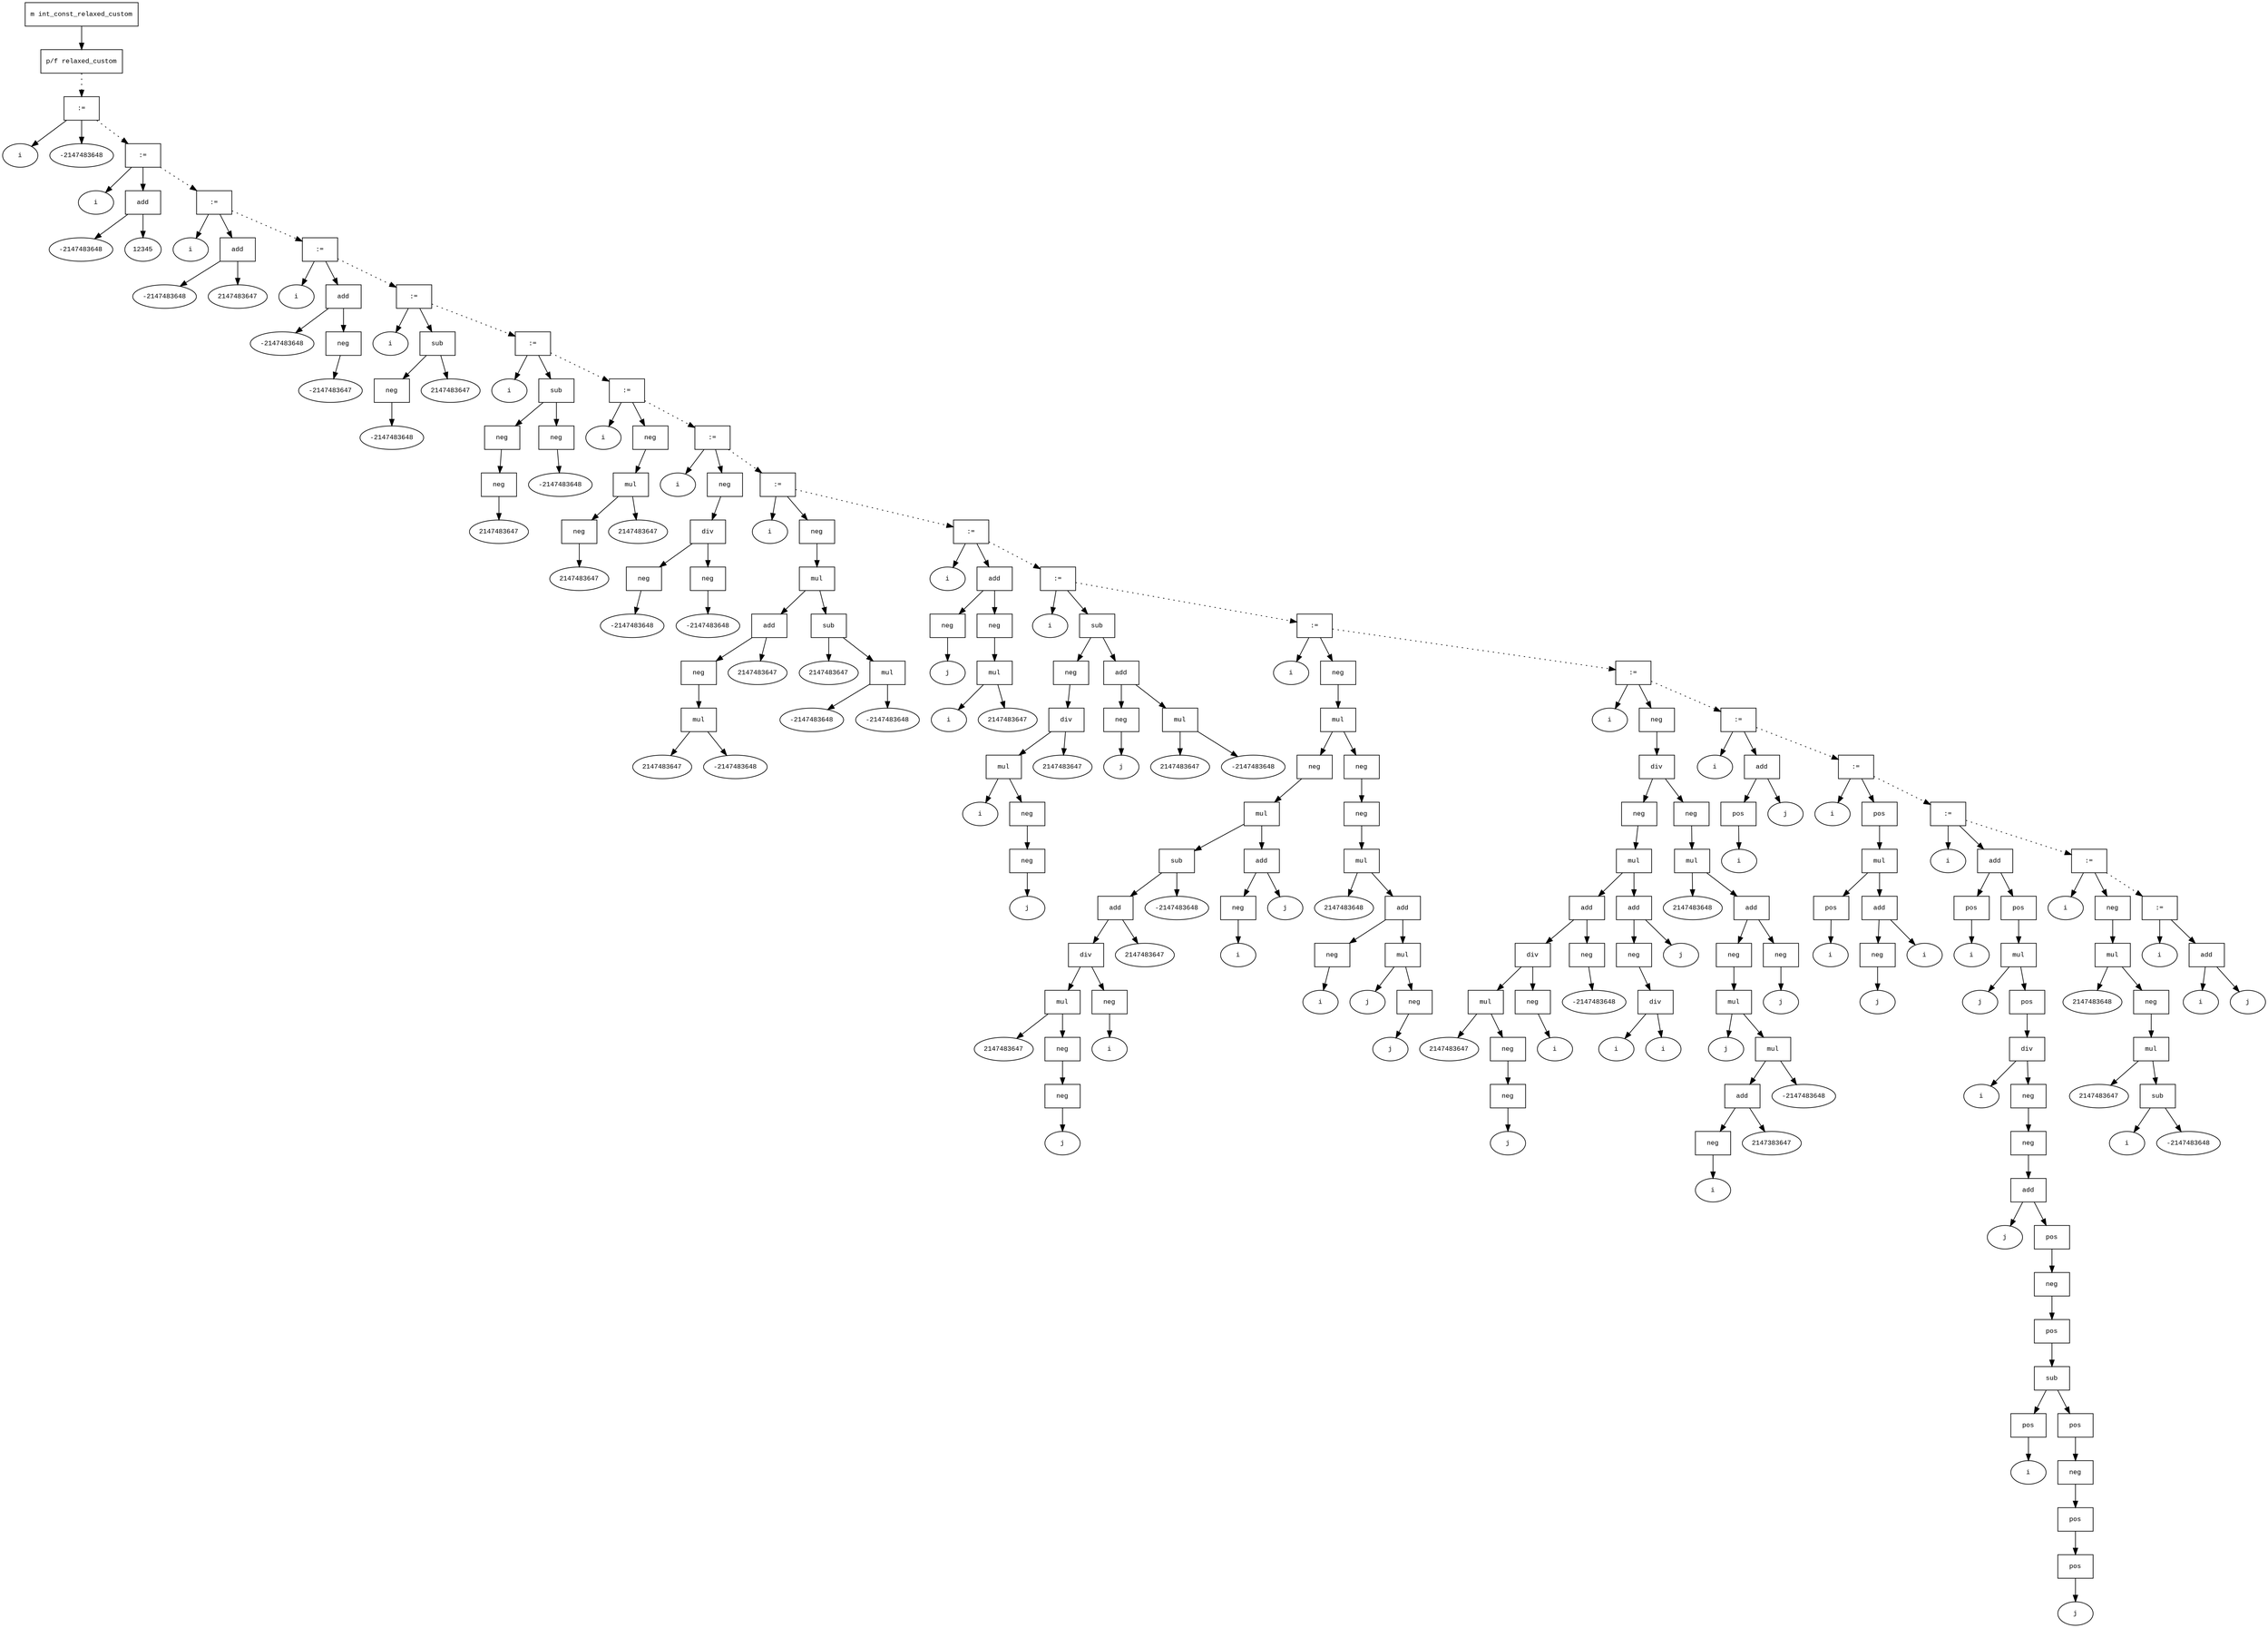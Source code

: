 digraph AST {
  graph [fontname="Times New Roman",fontsize=10];
  node  [fontname="Courier New",fontsize=10];
  edge  [fontname="Times New Roman",fontsize=10];

  node0 [label="m int_const_relaxed_custom",shape=box];
  node1 [label="p/f relaxed_custom",shape=box];
  node5 [label=":=",shape=box];
  node2 [label="i",shape=ellipse];
  node5->node2;
  node4 [label="-2147483648",shape=ellipse];
  node5->node4;
  node1 -> node5 [style=dotted];
  node11 [label=":=",shape=box];
  node6 [label="i",shape=ellipse];
  node11->node6;
  node10 [label="add",shape=box];
  node8 [label="-2147483648",shape=ellipse];
  node10->node8;
  node9 [label="12345",shape=ellipse];
  node10->node9;
  node11->node10;
  node5 -> node11 [style=dotted];
  node17 [label=":=",shape=box];
  node12 [label="i",shape=ellipse];
  node17->node12;
  node16 [label="add",shape=box];
  node14 [label="-2147483648",shape=ellipse];
  node16->node14;
  node15 [label="2147483647",shape=ellipse];
  node16->node15;
  node17->node16;
  node11 -> node17 [style=dotted];
  node25 [label=":=",shape=box];
  node18 [label="i",shape=ellipse];
  node25->node18;
  node24 [label="add",shape=box];
  node20 [label="-2147483648",shape=ellipse];
  node24->node20;
  node23 [label="neg",shape=box];
  node22 [label="-2147483647",shape=ellipse];
  node23->node22;
  node24->node23;
  node25->node24;
  node17 -> node25 [style=dotted];
  node32 [label=":=",shape=box];
  node26 [label="i",shape=ellipse];
  node32->node26;
  node31 [label="sub",shape=box];
  node29 [label="neg",shape=box];
  node28 [label="-2147483648",shape=ellipse];
  node29->node28;
  node31->node29;
  node30 [label="2147483647",shape=ellipse];
  node31->node30;
  node32->node31;
  node25 -> node32 [style=dotted];
  node42 [label=":=",shape=box];
  node33 [label="i",shape=ellipse];
  node42->node33;
  node41 [label="sub",shape=box];
  node37 [label="neg",shape=box];
  node36 [label="neg",shape=box];
  node35 [label="2147483647",shape=ellipse];
  node36->node35;
  node37->node36;
  node41->node37;
  node40 [label="neg",shape=box];
  node39 [label="-2147483648",shape=ellipse];
  node40->node39;
  node41->node40;
  node42->node41;
  node32 -> node42 [style=dotted];
  node50 [label=":=",shape=box];
  node43 [label="i",shape=ellipse];
  node50->node43;
  node49 [label="neg",shape=box];
  node48 [label="mul",shape=box];
  node46 [label="neg",shape=box];
  node45 [label="2147483647",shape=ellipse];
  node46->node45;
  node48->node46;
  node47 [label="2147483647",shape=ellipse];
  node48->node47;
  node49->node48;
  node50->node49;
  node42 -> node50 [style=dotted];
  node60 [label=":=",shape=box];
  node51 [label="i",shape=ellipse];
  node60->node51;
  node59 [label="neg",shape=box];
  node58 [label="div",shape=box];
  node54 [label="neg",shape=box];
  node53 [label="-2147483648",shape=ellipse];
  node54->node53;
  node58->node54;
  node57 [label="neg",shape=box];
  node56 [label="-2147483648",shape=ellipse];
  node57->node56;
  node58->node57;
  node59->node58;
  node60->node59;
  node50 -> node60 [style=dotted];
  node79 [label=":=",shape=box];
  node61 [label="i",shape=ellipse];
  node79->node61;
  node78 [label="neg",shape=box];
  node77 [label="mul",shape=box];
  node68 [label="add",shape=box];
  node66 [label="neg",shape=box];
  node65 [label="mul",shape=box];
  node62 [label="2147483647",shape=ellipse];
  node65->node62;
  node64 [label="-2147483648",shape=ellipse];
  node65->node64;
  node66->node65;
  node68->node66;
  node67 [label="2147483647",shape=ellipse];
  node68->node67;
  node77->node68;
  node76 [label="sub",shape=box];
  node70 [label="2147483647",shape=ellipse];
  node76->node70;
  node75 [label="mul",shape=box];
  node72 [label="-2147483648",shape=ellipse];
  node75->node72;
  node74 [label="-2147483648",shape=ellipse];
  node75->node74;
  node76->node75;
  node77->node76;
  node78->node77;
  node79->node78;
  node60 -> node79 [style=dotted];
  node88 [label=":=",shape=box];
  node80 [label="i",shape=ellipse];
  node88->node80;
  node87 [label="add",shape=box];
  node82 [label="neg",shape=box];
  node81 [label="j",shape=ellipse];
  node82->node81;
  node87->node82;
  node86 [label="neg",shape=box];
  node85 [label="mul",shape=box];
  node83 [label="i",shape=ellipse];
  node85->node83;
  node84 [label="2147483647",shape=ellipse];
  node85->node84;
  node86->node85;
  node87->node86;
  node88->node87;
  node79 -> node88 [style=dotted];
  node106 [label=":=",shape=box];
  node89 [label="i",shape=ellipse];
  node106->node89;
  node105 [label="sub",shape=box];
  node97 [label="neg",shape=box];
  node96 [label="div",shape=box];
  node94 [label="mul",shape=box];
  node90 [label="i",shape=ellipse];
  node94->node90;
  node93 [label="neg",shape=box];
  node92 [label="neg",shape=box];
  node91 [label="j",shape=ellipse];
  node92->node91;
  node93->node92;
  node94->node93;
  node96->node94;
  node95 [label="2147483647",shape=ellipse];
  node96->node95;
  node97->node96;
  node105->node97;
  node104 [label="add",shape=box];
  node99 [label="neg",shape=box];
  node98 [label="j",shape=ellipse];
  node99->node98;
  node104->node99;
  node103 [label="mul",shape=box];
  node100 [label="2147483647",shape=ellipse];
  node103->node100;
  node102 [label="-2147483648",shape=ellipse];
  node103->node102;
  node104->node103;
  node105->node104;
  node106->node105;
  node88 -> node106 [style=dotted];
  node140 [label=":=",shape=box];
  node107 [label="i",shape=ellipse];
  node140->node107;
  node139 [label="neg",shape=box];
  node138 [label="mul",shape=box];
  node126 [label="neg",shape=box];
  node125 [label="mul",shape=box];
  node120 [label="sub",shape=box];
  node117 [label="add",shape=box];
  node115 [label="div",shape=box];
  node112 [label="mul",shape=box];
  node108 [label="2147483647",shape=ellipse];
  node112->node108;
  node111 [label="neg",shape=box];
  node110 [label="neg",shape=box];
  node109 [label="j",shape=ellipse];
  node110->node109;
  node111->node110;
  node112->node111;
  node115->node112;
  node114 [label="neg",shape=box];
  node113 [label="i",shape=ellipse];
  node114->node113;
  node115->node114;
  node117->node115;
  node116 [label="2147483647",shape=ellipse];
  node117->node116;
  node120->node117;
  node119 [label="-2147483648",shape=ellipse];
  node120->node119;
  node125->node120;
  node124 [label="add",shape=box];
  node122 [label="neg",shape=box];
  node121 [label="i",shape=ellipse];
  node122->node121;
  node124->node122;
  node123 [label="j",shape=ellipse];
  node124->node123;
  node125->node124;
  node126->node125;
  node138->node126;
  node137 [label="neg",shape=box];
  node136 [label="neg",shape=box];
  node135 [label="mul",shape=box];
  node127 [label="2147483648",shape=ellipse];
  node135->node127;
  node134 [label="add",shape=box];
  node129 [label="neg",shape=box];
  node128 [label="i",shape=ellipse];
  node129->node128;
  node134->node129;
  node133 [label="mul",shape=box];
  node130 [label="j",shape=ellipse];
  node133->node130;
  node132 [label="neg",shape=box];
  node131 [label="j",shape=ellipse];
  node132->node131;
  node133->node132;
  node134->node133;
  node135->node134;
  node136->node135;
  node137->node136;
  node138->node137;
  node139->node138;
  node140->node139;
  node106 -> node140 [style=dotted];
  node180 [label=":=",shape=box];
  node141 [label="i",shape=ellipse];
  node180->node141;
  node179 [label="neg",shape=box];
  node178 [label="div",shape=box];
  node161 [label="neg",shape=box];
  node160 [label="mul",shape=box];
  node153 [label="add",shape=box];
  node149 [label="div",shape=box];
  node146 [label="mul",shape=box];
  node142 [label="2147483647",shape=ellipse];
  node146->node142;
  node145 [label="neg",shape=box];
  node144 [label="neg",shape=box];
  node143 [label="j",shape=ellipse];
  node144->node143;
  node145->node144;
  node146->node145;
  node149->node146;
  node148 [label="neg",shape=box];
  node147 [label="i",shape=ellipse];
  node148->node147;
  node149->node148;
  node153->node149;
  node152 [label="neg",shape=box];
  node151 [label="-2147483648",shape=ellipse];
  node152->node151;
  node153->node152;
  node160->node153;
  node159 [label="add",shape=box];
  node157 [label="neg",shape=box];
  node156 [label="div",shape=box];
  node154 [label="i",shape=ellipse];
  node156->node154;
  node155 [label="i",shape=ellipse];
  node156->node155;
  node157->node156;
  node159->node157;
  node158 [label="j",shape=ellipse];
  node159->node158;
  node160->node159;
  node161->node160;
  node178->node161;
  node177 [label="neg",shape=box];
  node176 [label="mul",shape=box];
  node162 [label="2147483648",shape=ellipse];
  node176->node162;
  node175 [label="add",shape=box];
  node172 [label="neg",shape=box];
  node171 [label="mul",shape=box];
  node163 [label="j",shape=ellipse];
  node171->node163;
  node170 [label="mul",shape=box];
  node167 [label="add",shape=box];
  node165 [label="neg",shape=box];
  node164 [label="i",shape=ellipse];
  node165->node164;
  node167->node165;
  node166 [label="2147383647",shape=ellipse];
  node167->node166;
  node170->node167;
  node169 [label="-2147483648",shape=ellipse];
  node170->node169;
  node171->node170;
  node172->node171;
  node175->node172;
  node174 [label="neg",shape=box];
  node173 [label="j",shape=ellipse];
  node174->node173;
  node175->node174;
  node176->node175;
  node177->node176;
  node178->node177;
  node179->node178;
  node180->node179;
  node140 -> node180 [style=dotted];
  node186 [label=":=",shape=box];
  node181 [label="i",shape=ellipse];
  node186->node181;
  node185 [label="add",shape=box];
  node183 [label="pos",shape=box];
  node182 [label="i",shape=ellipse];
  node183->node182;
  node185->node183;
  node184 [label="j",shape=ellipse];
  node185->node184;
  node186->node185;
  node180 -> node186 [style=dotted];
  node196 [label=":=",shape=box];
  node187 [label="i",shape=ellipse];
  node196->node187;
  node195 [label="pos",shape=box];
  node194 [label="mul",shape=box];
  node189 [label="pos",shape=box];
  node188 [label="i",shape=ellipse];
  node189->node188;
  node194->node189;
  node193 [label="add",shape=box];
  node191 [label="neg",shape=box];
  node190 [label="j",shape=ellipse];
  node191->node190;
  node193->node191;
  node192 [label="i",shape=ellipse];
  node193->node192;
  node194->node193;
  node195->node194;
  node196->node195;
  node186 -> node196 [style=dotted];
  node222 [label=":=",shape=box];
  node197 [label="i",shape=ellipse];
  node222->node197;
  node221 [label="add",shape=box];
  node199 [label="pos",shape=box];
  node198 [label="i",shape=ellipse];
  node199->node198;
  node221->node199;
  node220 [label="pos",shape=box];
  node219 [label="mul",shape=box];
  node200 [label="j",shape=ellipse];
  node219->node200;
  node218 [label="pos",shape=box];
  node217 [label="div",shape=box];
  node201 [label="i",shape=ellipse];
  node217->node201;
  node216 [label="neg",shape=box];
  node215 [label="neg",shape=box];
  node214 [label="add",shape=box];
  node202 [label="j",shape=ellipse];
  node214->node202;
  node213 [label="pos",shape=box];
  node212 [label="neg",shape=box];
  node211 [label="pos",shape=box];
  node210 [label="sub",shape=box];
  node204 [label="pos",shape=box];
  node203 [label="i",shape=ellipse];
  node204->node203;
  node210->node204;
  node209 [label="pos",shape=box];
  node208 [label="neg",shape=box];
  node207 [label="pos",shape=box];
  node206 [label="pos",shape=box];
  node205 [label="j",shape=ellipse];
  node206->node205;
  node207->node206;
  node208->node207;
  node209->node208;
  node210->node209;
  node211->node210;
  node212->node211;
  node213->node212;
  node214->node213;
  node215->node214;
  node216->node215;
  node217->node216;
  node218->node217;
  node219->node218;
  node220->node219;
  node221->node220;
  node222->node221;
  node196 -> node222 [style=dotted];
  node234 [label=":=",shape=box];
  node223 [label="i",shape=ellipse];
  node234->node223;
  node233 [label="neg",shape=box];
  node232 [label="mul",shape=box];
  node224 [label="2147483648",shape=ellipse];
  node232->node224;
  node231 [label="neg",shape=box];
  node230 [label="mul",shape=box];
  node225 [label="2147483647",shape=ellipse];
  node230->node225;
  node229 [label="sub",shape=box];
  node226 [label="i",shape=ellipse];
  node229->node226;
  node228 [label="-2147483648",shape=ellipse];
  node229->node228;
  node230->node229;
  node231->node230;
  node232->node231;
  node233->node232;
  node234->node233;
  node222 -> node234 [style=dotted];
  node239 [label=":=",shape=box];
  node235 [label="i",shape=ellipse];
  node239->node235;
  node238 [label="add",shape=box];
  node236 [label="i",shape=ellipse];
  node238->node236;
  node237 [label="j",shape=ellipse];
  node238->node237;
  node239->node238;
  node234 -> node239 [style=dotted];
  node0 -> node1;
}
